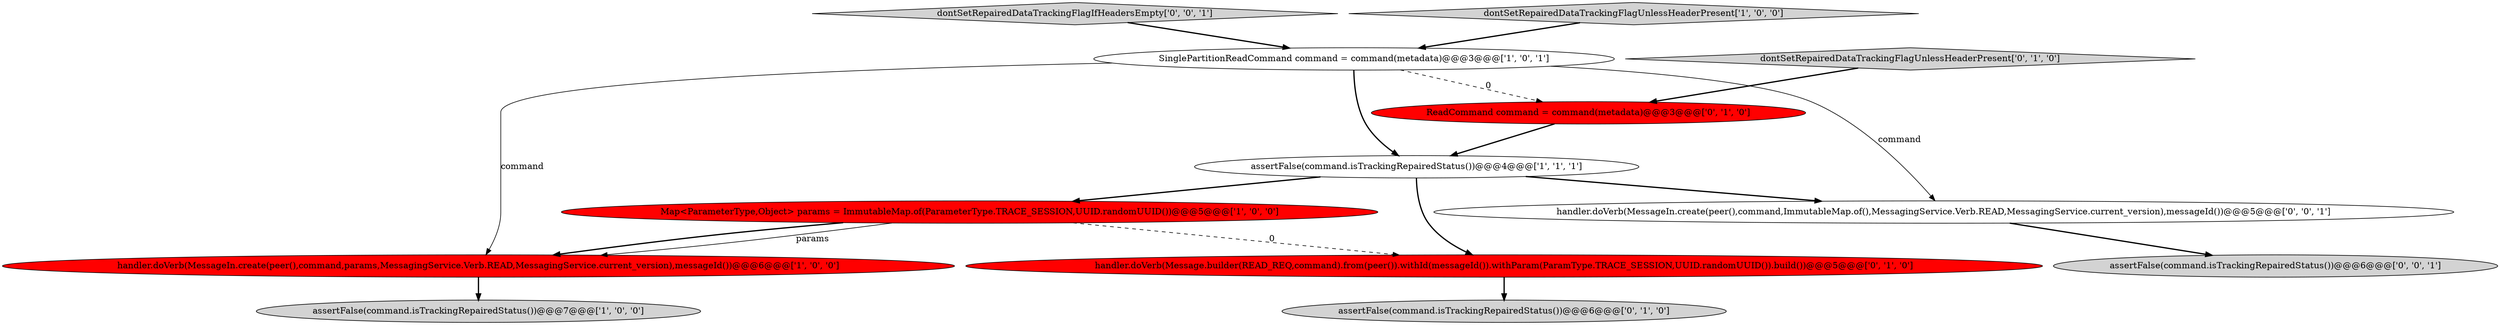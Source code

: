 digraph {
8 [style = filled, label = "assertFalse(command.isTrackingRepairedStatus())@@@6@@@['0', '1', '0']", fillcolor = lightgray, shape = ellipse image = "AAA0AAABBB2BBB"];
1 [style = filled, label = "assertFalse(command.isTrackingRepairedStatus())@@@7@@@['1', '0', '0']", fillcolor = lightgray, shape = ellipse image = "AAA0AAABBB1BBB"];
7 [style = filled, label = "dontSetRepairedDataTrackingFlagUnlessHeaderPresent['0', '1', '0']", fillcolor = lightgray, shape = diamond image = "AAA0AAABBB2BBB"];
9 [style = filled, label = "ReadCommand command = command(metadata)@@@3@@@['0', '1', '0']", fillcolor = red, shape = ellipse image = "AAA1AAABBB2BBB"];
11 [style = filled, label = "dontSetRepairedDataTrackingFlagIfHeadersEmpty['0', '0', '1']", fillcolor = lightgray, shape = diamond image = "AAA0AAABBB3BBB"];
10 [style = filled, label = "handler.doVerb(MessageIn.create(peer(),command,ImmutableMap.of(),MessagingService.Verb.READ,MessagingService.current_version),messageId())@@@5@@@['0', '0', '1']", fillcolor = white, shape = ellipse image = "AAA0AAABBB3BBB"];
0 [style = filled, label = "Map<ParameterType,Object> params = ImmutableMap.of(ParameterType.TRACE_SESSION,UUID.randomUUID())@@@5@@@['1', '0', '0']", fillcolor = red, shape = ellipse image = "AAA1AAABBB1BBB"];
6 [style = filled, label = "handler.doVerb(Message.builder(READ_REQ,command).from(peer()).withId(messageId()).withParam(ParamType.TRACE_SESSION,UUID.randomUUID()).build())@@@5@@@['0', '1', '0']", fillcolor = red, shape = ellipse image = "AAA1AAABBB2BBB"];
2 [style = filled, label = "assertFalse(command.isTrackingRepairedStatus())@@@4@@@['1', '1', '1']", fillcolor = white, shape = ellipse image = "AAA0AAABBB1BBB"];
12 [style = filled, label = "assertFalse(command.isTrackingRepairedStatus())@@@6@@@['0', '0', '1']", fillcolor = lightgray, shape = ellipse image = "AAA0AAABBB3BBB"];
4 [style = filled, label = "SinglePartitionReadCommand command = command(metadata)@@@3@@@['1', '0', '1']", fillcolor = white, shape = ellipse image = "AAA0AAABBB1BBB"];
3 [style = filled, label = "dontSetRepairedDataTrackingFlagUnlessHeaderPresent['1', '0', '0']", fillcolor = lightgray, shape = diamond image = "AAA0AAABBB1BBB"];
5 [style = filled, label = "handler.doVerb(MessageIn.create(peer(),command,params,MessagingService.Verb.READ,MessagingService.current_version),messageId())@@@6@@@['1', '0', '0']", fillcolor = red, shape = ellipse image = "AAA1AAABBB1BBB"];
7->9 [style = bold, label=""];
5->1 [style = bold, label=""];
11->4 [style = bold, label=""];
0->5 [style = solid, label="params"];
4->10 [style = solid, label="command"];
2->0 [style = bold, label=""];
4->9 [style = dashed, label="0"];
4->5 [style = solid, label="command"];
4->2 [style = bold, label=""];
0->6 [style = dashed, label="0"];
2->10 [style = bold, label=""];
9->2 [style = bold, label=""];
3->4 [style = bold, label=""];
2->6 [style = bold, label=""];
10->12 [style = bold, label=""];
6->8 [style = bold, label=""];
0->5 [style = bold, label=""];
}
